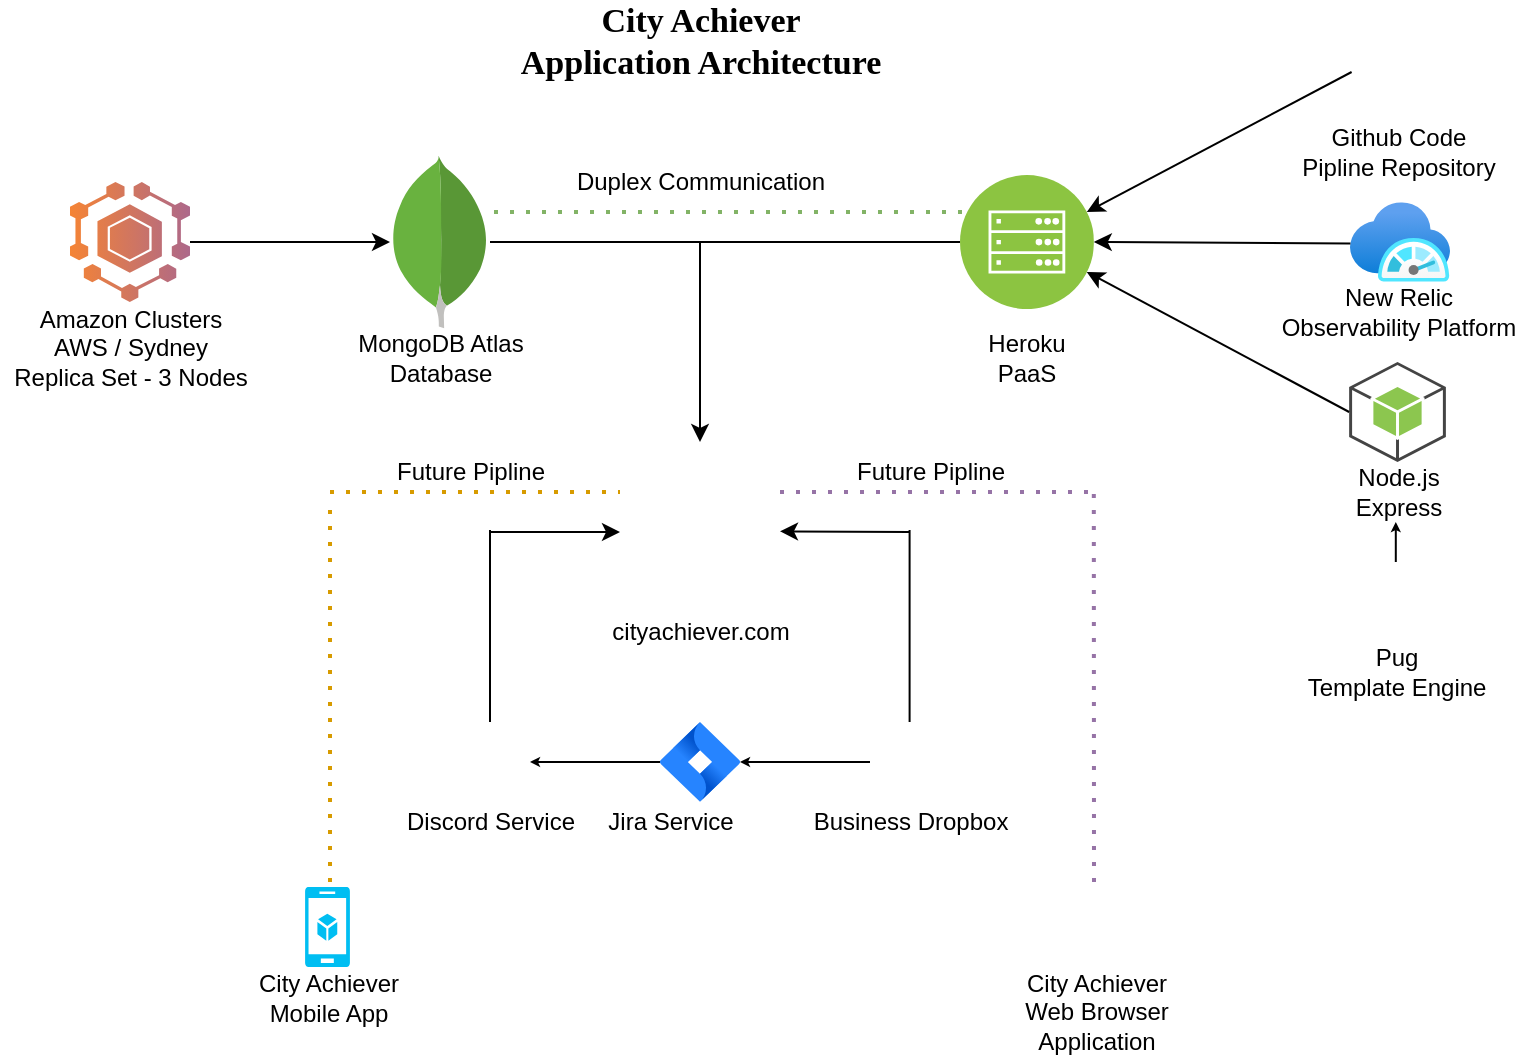 <mxfile version="14.4.5" type="github">
  <diagram id="YLSzRJGPFFzcSf5GAKoJ" name="Page-1">
    <mxGraphModel dx="2029" dy="774" grid="1" gridSize="10" guides="1" tooltips="1" connect="1" arrows="1" fold="1" page="1" pageScale="1" pageWidth="850" pageHeight="1100" math="0" shadow="0">
      <root>
        <mxCell id="0" />
        <mxCell id="1" parent="0" />
        <mxCell id="YeK8_mfaBbaLDlQbijiX-2" value="" style="dashed=0;outlineConnect=0;html=1;align=center;labelPosition=center;verticalLabelPosition=bottom;verticalAlign=top;shape=mxgraph.weblogos.mongodb" vertex="1" parent="1">
          <mxGeometry x="230" y="276.9" width="50" height="86.2" as="geometry" />
        </mxCell>
        <mxCell id="YeK8_mfaBbaLDlQbijiX-6" value="" style="edgeStyle=orthogonalEdgeStyle;rounded=0;orthogonalLoop=1;jettySize=auto;html=1;" edge="1" parent="1" source="YeK8_mfaBbaLDlQbijiX-3" target="YeK8_mfaBbaLDlQbijiX-2">
          <mxGeometry relative="1" as="geometry" />
        </mxCell>
        <mxCell id="YeK8_mfaBbaLDlQbijiX-3" value="" style="outlineConnect=0;dashed=0;verticalLabelPosition=bottom;verticalAlign=top;align=center;html=1;shape=mxgraph.aws3.mobile_hub;fillColor=#AD688A;gradientColor=#F58435;gradientDirection=west;pointerEvents=1" vertex="1" parent="1">
          <mxGeometry x="70" y="290" width="60" height="60" as="geometry" />
        </mxCell>
        <mxCell id="YeK8_mfaBbaLDlQbijiX-4" value="Amazon Clusters&lt;br&gt;AWS / Sydney&lt;br&gt;Replica Set - 3 Nodes&lt;br&gt;&amp;nbsp;" style="text;html=1;align=center;verticalAlign=middle;resizable=0;points=[];autosize=1;" vertex="1" parent="1">
          <mxGeometry x="35" y="350" width="130" height="60" as="geometry" />
        </mxCell>
        <mxCell id="YeK8_mfaBbaLDlQbijiX-7" value="MongoDB Atlas&lt;br&gt;Database" style="text;html=1;align=center;verticalAlign=middle;resizable=0;points=[];autosize=1;" vertex="1" parent="1">
          <mxGeometry x="205" y="363.1" width="100" height="30" as="geometry" />
        </mxCell>
        <mxCell id="YeK8_mfaBbaLDlQbijiX-8" value="" style="aspect=fixed;perimeter=ellipsePerimeter;html=1;align=center;shadow=0;dashed=0;fontColor=#4277BB;labelBackgroundColor=#ffffff;fontSize=12;spacingTop=3;image;image=img/lib/ibm/infrastructure/mobile_backend.svg;" vertex="1" parent="1">
          <mxGeometry x="515" y="286.55" width="66.9" height="66.9" as="geometry" />
        </mxCell>
        <mxCell id="YeK8_mfaBbaLDlQbijiX-9" value="Heroku&lt;br&gt;PaaS" style="text;html=1;align=center;verticalAlign=middle;resizable=0;points=[];autosize=1;" vertex="1" parent="1">
          <mxGeometry x="523.45" y="363.1" width="50" height="30" as="geometry" />
        </mxCell>
        <mxCell id="YeK8_mfaBbaLDlQbijiX-10" value="" style="endArrow=none;html=1;entryX=0;entryY=0.5;entryDx=0;entryDy=0;" edge="1" parent="1" source="YeK8_mfaBbaLDlQbijiX-2" target="YeK8_mfaBbaLDlQbijiX-8">
          <mxGeometry width="50" height="50" relative="1" as="geometry">
            <mxPoint x="425" y="810" as="sourcePoint" />
            <mxPoint x="475" y="760" as="targetPoint" />
          </mxGeometry>
        </mxCell>
        <mxCell id="YeK8_mfaBbaLDlQbijiX-11" value="" style="endArrow=classic;html=1;" edge="1" parent="1">
          <mxGeometry width="50" height="50" relative="1" as="geometry">
            <mxPoint x="385" y="320" as="sourcePoint" />
            <mxPoint x="385" y="420" as="targetPoint" />
          </mxGeometry>
        </mxCell>
        <mxCell id="YeK8_mfaBbaLDlQbijiX-12" value="" style="shape=image;html=1;verticalAlign=top;verticalLabelPosition=bottom;labelBackgroundColor=#ffffff;imageAspect=0;aspect=fixed;image=https://cdn1.iconfinder.com/data/icons/logotypes/32/github-128.png" vertex="1" parent="1">
          <mxGeometry x="710.81" y="210" width="50" height="50" as="geometry" />
        </mxCell>
        <mxCell id="YeK8_mfaBbaLDlQbijiX-14" value="" style="aspect=fixed;html=1;points=[];align=center;image;fontSize=12;image=img/lib/azure2/monitor/SAP_Azure_Monitor.svg;" vertex="1" parent="1">
          <mxGeometry x="710" y="300.0" width="50" height="40" as="geometry" />
        </mxCell>
        <mxCell id="YeK8_mfaBbaLDlQbijiX-15" value="New Relic&lt;br&gt;Observability Platform" style="text;html=1;align=center;verticalAlign=middle;resizable=0;points=[];autosize=1;" vertex="1" parent="1">
          <mxGeometry x="668.75" y="340.0" width="130" height="30" as="geometry" />
        </mxCell>
        <mxCell id="YeK8_mfaBbaLDlQbijiX-17" value="" style="endArrow=classic;html=1;exitX=0.004;exitY=0.52;exitDx=0;exitDy=0;exitPerimeter=0;entryX=1;entryY=0.5;entryDx=0;entryDy=0;" edge="1" parent="1" source="YeK8_mfaBbaLDlQbijiX-14" target="YeK8_mfaBbaLDlQbijiX-8">
          <mxGeometry width="50" height="50" relative="1" as="geometry">
            <mxPoint x="425" y="800" as="sourcePoint" />
            <mxPoint x="475" y="750" as="targetPoint" />
          </mxGeometry>
        </mxCell>
        <mxCell id="YeK8_mfaBbaLDlQbijiX-18" value="Github Code&lt;br&gt;Pipline Repository" style="text;html=1;align=center;verticalAlign=middle;resizable=0;points=[];autosize=1;" vertex="1" parent="1">
          <mxGeometry x="678.75" y="260" width="110" height="30" as="geometry" />
        </mxCell>
        <mxCell id="YeK8_mfaBbaLDlQbijiX-19" value="" style="endArrow=classic;html=1;exitX=0;exitY=0.5;exitDx=0;exitDy=0;entryX=1;entryY=0.25;entryDx=0;entryDy=0;" edge="1" parent="1" source="YeK8_mfaBbaLDlQbijiX-12" target="YeK8_mfaBbaLDlQbijiX-8">
          <mxGeometry width="50" height="50" relative="1" as="geometry">
            <mxPoint x="425" y="790" as="sourcePoint" />
            <mxPoint x="475" y="740" as="targetPoint" />
          </mxGeometry>
        </mxCell>
        <mxCell id="YeK8_mfaBbaLDlQbijiX-20" value="" style="outlineConnect=0;dashed=0;verticalLabelPosition=bottom;verticalAlign=top;align=center;html=1;shape=mxgraph.aws3.android;fillColor=#8CC64F;gradientColor=none;" vertex="1" parent="1">
          <mxGeometry x="709.57" y="380" width="48.37" height="50" as="geometry" />
        </mxCell>
        <mxCell id="YeK8_mfaBbaLDlQbijiX-21" value="Node.js&lt;br&gt;Express" style="text;html=1;align=center;verticalAlign=middle;resizable=0;points=[];autosize=1;" vertex="1" parent="1">
          <mxGeometry x="703.75" y="430" width="60" height="30" as="geometry" />
        </mxCell>
        <mxCell id="YeK8_mfaBbaLDlQbijiX-22" value="" style="endArrow=classic;html=1;exitX=0;exitY=0.5;exitDx=0;exitDy=0;exitPerimeter=0;entryX=1;entryY=0.75;entryDx=0;entryDy=0;" edge="1" parent="1" source="YeK8_mfaBbaLDlQbijiX-20" target="YeK8_mfaBbaLDlQbijiX-8">
          <mxGeometry width="50" height="50" relative="1" as="geometry">
            <mxPoint x="400" y="570" as="sourcePoint" />
            <mxPoint x="590" y="320" as="targetPoint" />
          </mxGeometry>
        </mxCell>
        <mxCell id="YeK8_mfaBbaLDlQbijiX-23" value="" style="shape=image;html=1;verticalAlign=top;verticalLabelPosition=bottom;labelBackgroundColor=#ffffff;imageAspect=0;aspect=fixed;image=https://cdn1.iconfinder.com/data/icons/seo-and-web-development-6/32/development_computer_website_check_result-128.png" vertex="1" parent="1">
          <mxGeometry x="345" y="425" width="80" height="80" as="geometry" />
        </mxCell>
        <mxCell id="YeK8_mfaBbaLDlQbijiX-24" value="cityachiever.com" style="text;html=1;align=center;verticalAlign=middle;resizable=0;points=[];autosize=1;" vertex="1" parent="1">
          <mxGeometry x="335" y="505" width="100" height="20" as="geometry" />
        </mxCell>
        <mxCell id="YeK8_mfaBbaLDlQbijiX-25" value="" style="endArrow=classic;html=1;entryX=0;entryY=0.5;entryDx=0;entryDy=0;" edge="1" parent="1" target="YeK8_mfaBbaLDlQbijiX-23">
          <mxGeometry width="50" height="50" relative="1" as="geometry">
            <mxPoint x="280" y="465" as="sourcePoint" />
            <mxPoint x="275" y="464.5" as="targetPoint" />
          </mxGeometry>
        </mxCell>
        <mxCell id="YeK8_mfaBbaLDlQbijiX-27" value="" style="endArrow=none;html=1;endSize=2;startSize=4;exitX=0.5;exitY=0;exitDx=0;exitDy=0;" edge="1" parent="1" source="YeK8_mfaBbaLDlQbijiX-28">
          <mxGeometry width="50" height="50" relative="1" as="geometry">
            <mxPoint x="280" y="560" as="sourcePoint" />
            <mxPoint x="280" y="464" as="targetPoint" />
          </mxGeometry>
        </mxCell>
        <mxCell id="YeK8_mfaBbaLDlQbijiX-28" value="" style="shape=image;html=1;verticalAlign=top;verticalLabelPosition=bottom;labelBackgroundColor=#ffffff;imageAspect=0;aspect=fixed;image=https://cdn0.iconfinder.com/data/icons/free-social-media-set/24/discord-128.png" vertex="1" parent="1">
          <mxGeometry x="260" y="560" width="40" height="40" as="geometry" />
        </mxCell>
        <mxCell id="YeK8_mfaBbaLDlQbijiX-29" value="Discord Service" style="text;html=1;align=center;verticalAlign=middle;resizable=0;points=[];autosize=1;" vertex="1" parent="1">
          <mxGeometry x="230" y="600" width="100" height="20" as="geometry" />
        </mxCell>
        <mxCell id="YeK8_mfaBbaLDlQbijiX-32" value="" style="edgeStyle=orthogonalEdgeStyle;rounded=0;orthogonalLoop=1;jettySize=auto;html=1;startSize=4;endSize=2;entryX=1;entryY=0.5;entryDx=0;entryDy=0;" edge="1" parent="1" source="YeK8_mfaBbaLDlQbijiX-30" target="YeK8_mfaBbaLDlQbijiX-28">
          <mxGeometry relative="1" as="geometry" />
        </mxCell>
        <mxCell id="YeK8_mfaBbaLDlQbijiX-30" value="" style="image;image=img/lib/atlassian/Jira_Software_Logo.svg;" vertex="1" parent="1">
          <mxGeometry x="365" y="560" width="40" height="40" as="geometry" />
        </mxCell>
        <mxCell id="YeK8_mfaBbaLDlQbijiX-31" value="Jira Service" style="text;html=1;align=center;verticalAlign=middle;resizable=0;points=[];autosize=1;" vertex="1" parent="1">
          <mxGeometry x="330" y="600" width="80" height="20" as="geometry" />
        </mxCell>
        <mxCell id="YeK8_mfaBbaLDlQbijiX-33" value="&lt;b style=&quot;font-size: 17px&quot;&gt;&lt;font face=&quot;Tahoma&quot; style=&quot;font-size: 17px&quot;&gt;City Achiever&lt;br&gt;Application Architecture&lt;/font&gt;&lt;/b&gt;" style="text;html=1;align=center;verticalAlign=middle;resizable=0;points=[];autosize=1;" vertex="1" parent="1">
          <mxGeometry x="275" y="200" width="220" height="40" as="geometry" />
        </mxCell>
        <mxCell id="YeK8_mfaBbaLDlQbijiX-35" value="" style="edgeStyle=orthogonalEdgeStyle;rounded=0;orthogonalLoop=1;jettySize=auto;html=1;startSize=4;endSize=2;" edge="1" parent="1" source="YeK8_mfaBbaLDlQbijiX-34" target="YeK8_mfaBbaLDlQbijiX-21">
          <mxGeometry relative="1" as="geometry" />
        </mxCell>
        <mxCell id="YeK8_mfaBbaLDlQbijiX-34" value="" style="shape=image;html=1;verticalAlign=top;verticalLabelPosition=bottom;labelBackgroundColor=#ffffff;imageAspect=0;aspect=fixed;image=https://cdn4.iconfinder.com/data/icons/dog-breed-minimal-outline/512/Pug-128.png" vertex="1" parent="1">
          <mxGeometry x="707.94" y="480" width="50" height="50" as="geometry" />
        </mxCell>
        <mxCell id="YeK8_mfaBbaLDlQbijiX-36" value="Pug &lt;br&gt;Template Engine" style="text;html=1;align=center;verticalAlign=middle;resizable=0;points=[];autosize=1;" vertex="1" parent="1">
          <mxGeometry x="682.94" y="520" width="100" height="30" as="geometry" />
        </mxCell>
        <mxCell id="YeK8_mfaBbaLDlQbijiX-39" value="" style="edgeStyle=orthogonalEdgeStyle;rounded=0;orthogonalLoop=1;jettySize=auto;html=1;startSize=4;endSize=2;entryX=1;entryY=0.5;entryDx=0;entryDy=0;" edge="1" parent="1" source="YeK8_mfaBbaLDlQbijiX-37" target="YeK8_mfaBbaLDlQbijiX-30">
          <mxGeometry relative="1" as="geometry" />
        </mxCell>
        <mxCell id="YeK8_mfaBbaLDlQbijiX-37" value="" style="shape=image;html=1;verticalAlign=top;verticalLabelPosition=bottom;labelBackgroundColor=#ffffff;imageAspect=0;aspect=fixed;image=https://cdn0.iconfinder.com/data/icons/social-networks-and-media-flat-icons/136/Social_Media_Socialmedia_network_share_socialnetwork_network-21-128.png" vertex="1" parent="1">
          <mxGeometry x="470" y="560" width="40" height="40" as="geometry" />
        </mxCell>
        <mxCell id="YeK8_mfaBbaLDlQbijiX-38" value="Business Dropbox" style="text;html=1;align=center;verticalAlign=middle;resizable=0;points=[];autosize=1;" vertex="1" parent="1">
          <mxGeometry x="435" y="600" width="110" height="20" as="geometry" />
        </mxCell>
        <mxCell id="YeK8_mfaBbaLDlQbijiX-40" value="" style="endArrow=none;html=1;endSize=2;startSize=4;exitX=0.5;exitY=0;exitDx=0;exitDy=0;" edge="1" parent="1">
          <mxGeometry width="50" height="50" relative="1" as="geometry">
            <mxPoint x="489.8" y="560" as="sourcePoint" />
            <mxPoint x="489.8" y="464" as="targetPoint" />
          </mxGeometry>
        </mxCell>
        <mxCell id="YeK8_mfaBbaLDlQbijiX-41" value="" style="endArrow=classic;html=1;" edge="1" parent="1">
          <mxGeometry width="50" height="50" relative="1" as="geometry">
            <mxPoint x="490" y="465" as="sourcePoint" />
            <mxPoint x="425" y="464.66" as="targetPoint" />
          </mxGeometry>
        </mxCell>
        <mxCell id="YeK8_mfaBbaLDlQbijiX-42" value="" style="endArrow=none;dashed=1;html=1;dashPattern=1 3;strokeWidth=2;entryX=0;entryY=0.25;entryDx=0;entryDy=0;fillColor=#ffe6cc;strokeColor=#d79b00;" edge="1" parent="1" target="YeK8_mfaBbaLDlQbijiX-23">
          <mxGeometry width="50" height="50" relative="1" as="geometry">
            <mxPoint x="200" y="445" as="sourcePoint" />
            <mxPoint x="450" y="520" as="targetPoint" />
          </mxGeometry>
        </mxCell>
        <mxCell id="YeK8_mfaBbaLDlQbijiX-43" value="" style="endArrow=none;dashed=1;html=1;dashPattern=1 3;strokeWidth=2;fillColor=#e1d5e7;strokeColor=#9673a6;exitX=1;exitY=0.25;exitDx=0;exitDy=0;" edge="1" parent="1" source="YeK8_mfaBbaLDlQbijiX-23">
          <mxGeometry width="50" height="50" relative="1" as="geometry">
            <mxPoint x="430" y="445" as="sourcePoint" />
            <mxPoint x="580" y="445" as="targetPoint" />
          </mxGeometry>
        </mxCell>
        <mxCell id="YeK8_mfaBbaLDlQbijiX-44" value="" style="endArrow=none;dashed=1;html=1;dashPattern=1 3;strokeWidth=2;fillColor=#ffe6cc;strokeColor=#d79b00;" edge="1" parent="1">
          <mxGeometry width="50" height="50" relative="1" as="geometry">
            <mxPoint x="200" y="640" as="sourcePoint" />
            <mxPoint x="200" y="450" as="targetPoint" />
          </mxGeometry>
        </mxCell>
        <mxCell id="YeK8_mfaBbaLDlQbijiX-45" value="" style="endArrow=none;dashed=1;html=1;dashPattern=1 3;strokeWidth=2;fillColor=#e1d5e7;strokeColor=#9673a6;" edge="1" parent="1">
          <mxGeometry width="50" height="50" relative="1" as="geometry">
            <mxPoint x="582" y="640" as="sourcePoint" />
            <mxPoint x="581.9" y="440" as="targetPoint" />
          </mxGeometry>
        </mxCell>
        <mxCell id="YeK8_mfaBbaLDlQbijiX-46" value="" style="endArrow=none;dashed=1;html=1;dashPattern=1 3;strokeWidth=2;fillColor=#d5e8d4;strokeColor=#82b366;" edge="1" parent="1">
          <mxGeometry width="50" height="50" relative="1" as="geometry">
            <mxPoint x="516" y="305" as="sourcePoint" />
            <mxPoint x="280" y="305" as="targetPoint" />
          </mxGeometry>
        </mxCell>
        <mxCell id="YeK8_mfaBbaLDlQbijiX-47" value="Duplex Communication" style="text;html=1;align=center;verticalAlign=middle;resizable=0;points=[];autosize=1;fontColor=#000000;" vertex="1" parent="1">
          <mxGeometry x="315" y="280" width="140" height="20" as="geometry" />
        </mxCell>
        <mxCell id="YeK8_mfaBbaLDlQbijiX-50" value="" style="verticalLabelPosition=bottom;html=1;verticalAlign=top;align=center;strokeColor=none;fillColor=#00BEF2;shape=mxgraph.azure.mobile_services;pointerEvents=1;fontColor=#000000;" vertex="1" parent="1">
          <mxGeometry x="187.5" y="642.5" width="22.5" height="40" as="geometry" />
        </mxCell>
        <mxCell id="YeK8_mfaBbaLDlQbijiX-51" value="City Achiever&lt;br&gt;Mobile App" style="text;html=1;align=center;verticalAlign=middle;resizable=0;points=[];autosize=1;fontColor=#000000;" vertex="1" parent="1">
          <mxGeometry x="153.75" y="682.5" width="90" height="30" as="geometry" />
        </mxCell>
        <mxCell id="YeK8_mfaBbaLDlQbijiX-53" value="" style="shape=image;html=1;verticalAlign=top;verticalLabelPosition=bottom;labelBackgroundColor=#ffffff;imageAspect=0;aspect=fixed;image=https://cdn2.iconfinder.com/data/icons/whcompare-blue-green-web-hosting-1/467/free-domain-whois-privacy-128.png;fontColor=#000000;" vertex="1" parent="1">
          <mxGeometry x="560" y="640" width="45" height="45" as="geometry" />
        </mxCell>
        <mxCell id="YeK8_mfaBbaLDlQbijiX-54" value="City Achiever&lt;br&gt;Web Browser&lt;br&gt;Application" style="text;html=1;align=center;verticalAlign=middle;resizable=0;points=[];autosize=1;fontColor=#000000;" vertex="1" parent="1">
          <mxGeometry x="537.5" y="680" width="90" height="50" as="geometry" />
        </mxCell>
        <mxCell id="YeK8_mfaBbaLDlQbijiX-55" value="Future Pipline" style="text;html=1;align=center;verticalAlign=middle;resizable=0;points=[];autosize=1;fontColor=#000000;" vertex="1" parent="1">
          <mxGeometry x="225" y="425" width="90" height="20" as="geometry" />
        </mxCell>
        <mxCell id="YeK8_mfaBbaLDlQbijiX-56" value="Future Pipline" style="text;html=1;align=center;verticalAlign=middle;resizable=0;points=[];autosize=1;fontColor=#000000;" vertex="1" parent="1">
          <mxGeometry x="455" y="425" width="90" height="20" as="geometry" />
        </mxCell>
      </root>
    </mxGraphModel>
  </diagram>
</mxfile>

